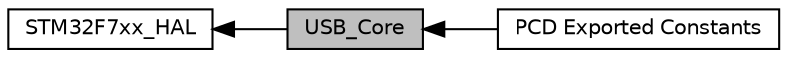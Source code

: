 digraph "USB_Core"
{
  edge [fontname="Helvetica",fontsize="10",labelfontname="Helvetica",labelfontsize="10"];
  node [fontname="Helvetica",fontsize="10",shape=record];
  rankdir=LR;
  Node0 [label="USB_Core",height=0.2,width=0.4,color="black", fillcolor="grey75", style="filled", fontcolor="black"];
  Node1 [label="STM32F7xx_HAL",height=0.2,width=0.4,color="black", fillcolor="white", style="filled",URL="$group___s_t_m32_f7xx___h_a_l.html"];
  Node2 [label="PCD Exported Constants",height=0.2,width=0.4,color="black", fillcolor="white", style="filled",URL="$group___p_c_d___exported___constants.html"];
  Node1->Node0 [shape=plaintext, dir="back", style="solid"];
  Node0->Node2 [shape=plaintext, dir="back", style="solid"];
}
